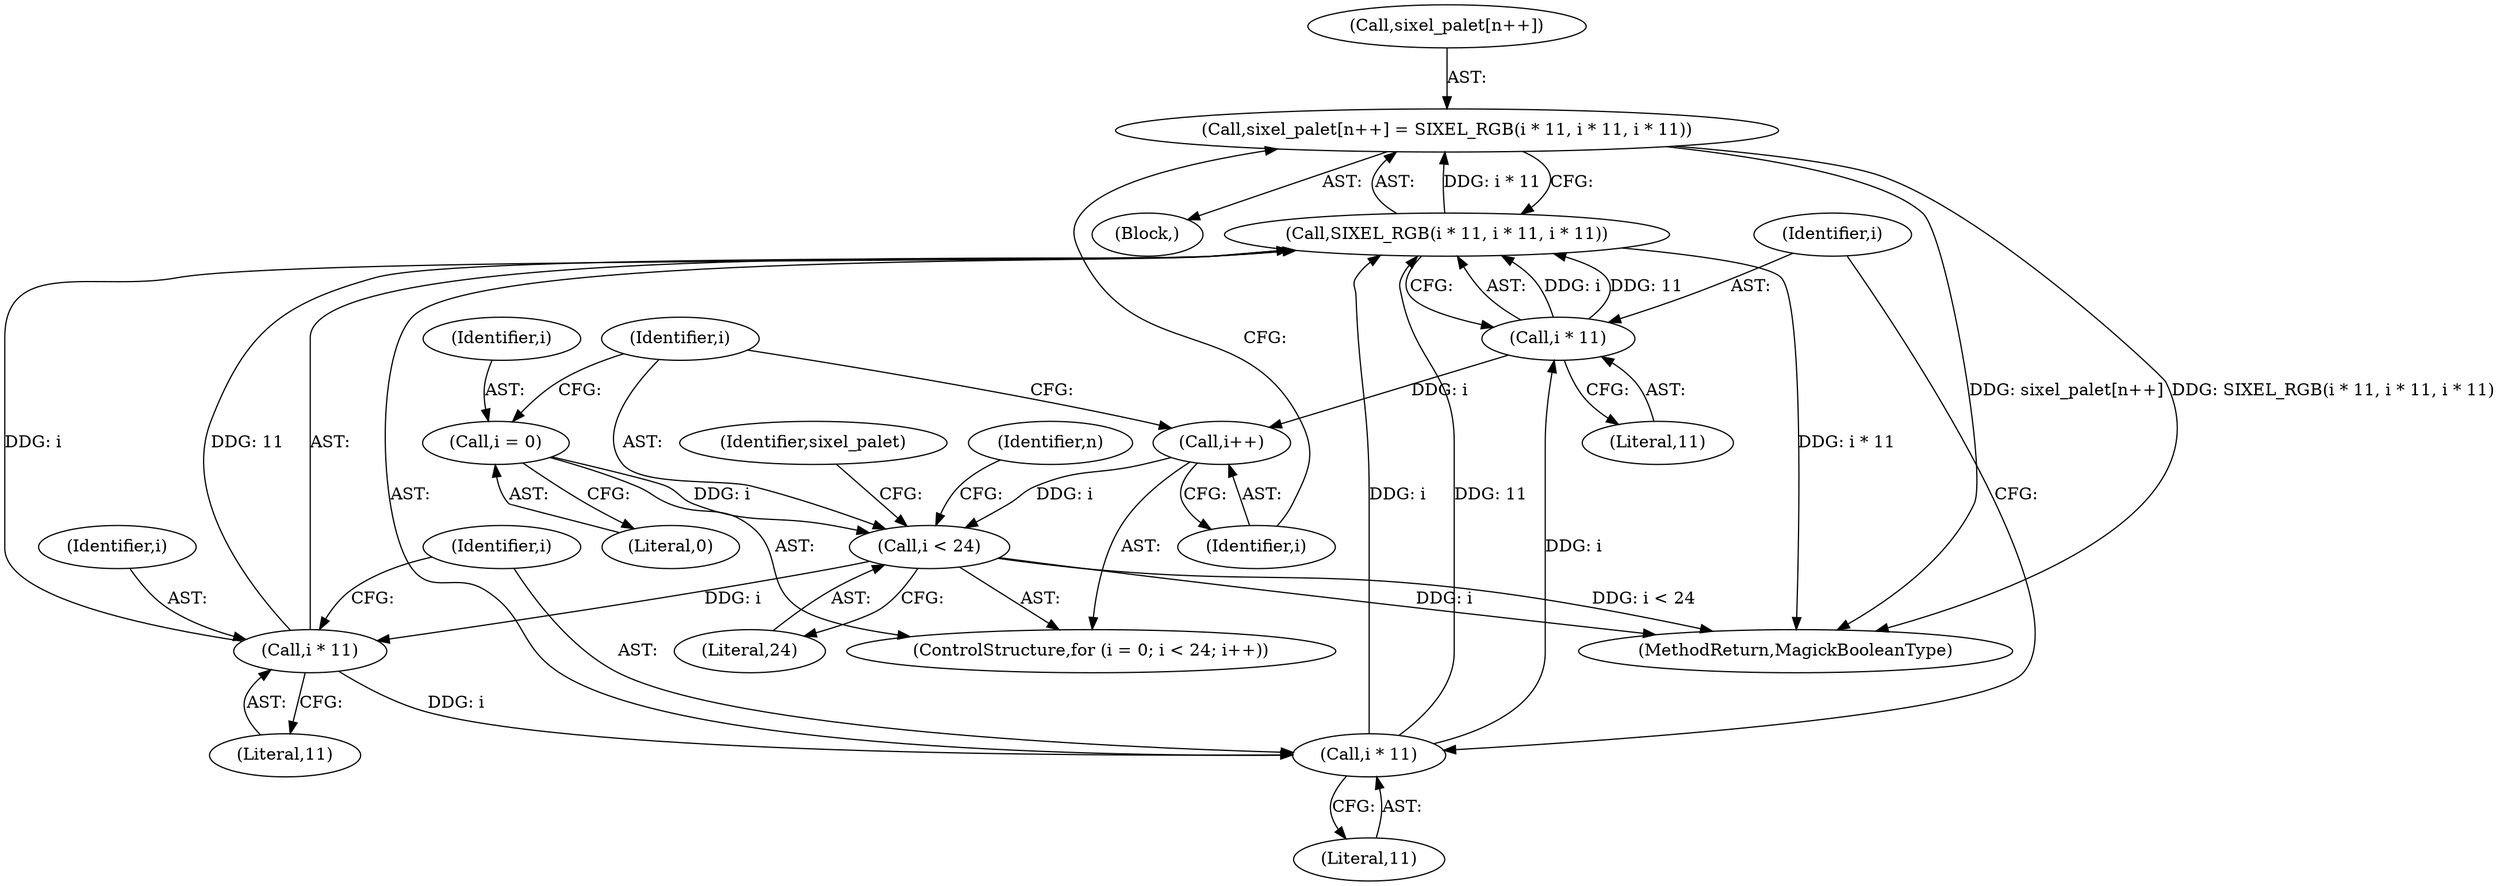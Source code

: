digraph "0_ImageMagick_10b3823a7619ed22d42764733eb052c4159bc8c1_2@array" {
"1000285" [label="(Call,sixel_palet[n++] = SIXEL_RGB(i * 11, i * 11, i * 11))"];
"1000290" [label="(Call,SIXEL_RGB(i * 11, i * 11, i * 11))"];
"1000291" [label="(Call,i * 11)"];
"1000279" [label="(Call,i < 24)"];
"1000276" [label="(Call,i = 0)"];
"1000282" [label="(Call,i++)"];
"1000297" [label="(Call,i * 11)"];
"1000294" [label="(Call,i * 11)"];
"1000283" [label="(Identifier,i)"];
"1000291" [label="(Call,i * 11)"];
"1000295" [label="(Identifier,i)"];
"1000287" [label="(Identifier,sixel_palet)"];
"1000277" [label="(Identifier,i)"];
"1000294" [label="(Call,i * 11)"];
"1000302" [label="(Identifier,n)"];
"1000276" [label="(Call,i = 0)"];
"1000282" [label="(Call,i++)"];
"1000296" [label="(Literal,11)"];
"1000292" [label="(Identifier,i)"];
"1000275" [label="(ControlStructure,for (i = 0; i < 24; i++))"];
"1000284" [label="(Block,)"];
"1001438" [label="(MethodReturn,MagickBooleanType)"];
"1000286" [label="(Call,sixel_palet[n++])"];
"1000297" [label="(Call,i * 11)"];
"1000293" [label="(Literal,11)"];
"1000278" [label="(Literal,0)"];
"1000279" [label="(Call,i < 24)"];
"1000299" [label="(Literal,11)"];
"1000298" [label="(Identifier,i)"];
"1000280" [label="(Identifier,i)"];
"1000281" [label="(Literal,24)"];
"1000290" [label="(Call,SIXEL_RGB(i * 11, i * 11, i * 11))"];
"1000285" [label="(Call,sixel_palet[n++] = SIXEL_RGB(i * 11, i * 11, i * 11))"];
"1000285" -> "1000284"  [label="AST: "];
"1000285" -> "1000290"  [label="CFG: "];
"1000286" -> "1000285"  [label="AST: "];
"1000290" -> "1000285"  [label="AST: "];
"1000283" -> "1000285"  [label="CFG: "];
"1000285" -> "1001438"  [label="DDG: sixel_palet[n++]"];
"1000285" -> "1001438"  [label="DDG: SIXEL_RGB(i * 11, i * 11, i * 11)"];
"1000290" -> "1000285"  [label="DDG: i * 11"];
"1000290" -> "1000297"  [label="CFG: "];
"1000291" -> "1000290"  [label="AST: "];
"1000294" -> "1000290"  [label="AST: "];
"1000297" -> "1000290"  [label="AST: "];
"1000290" -> "1001438"  [label="DDG: i * 11"];
"1000291" -> "1000290"  [label="DDG: i"];
"1000291" -> "1000290"  [label="DDG: 11"];
"1000294" -> "1000290"  [label="DDG: i"];
"1000294" -> "1000290"  [label="DDG: 11"];
"1000297" -> "1000290"  [label="DDG: i"];
"1000297" -> "1000290"  [label="DDG: 11"];
"1000291" -> "1000293"  [label="CFG: "];
"1000292" -> "1000291"  [label="AST: "];
"1000293" -> "1000291"  [label="AST: "];
"1000295" -> "1000291"  [label="CFG: "];
"1000279" -> "1000291"  [label="DDG: i"];
"1000291" -> "1000294"  [label="DDG: i"];
"1000279" -> "1000275"  [label="AST: "];
"1000279" -> "1000281"  [label="CFG: "];
"1000280" -> "1000279"  [label="AST: "];
"1000281" -> "1000279"  [label="AST: "];
"1000287" -> "1000279"  [label="CFG: "];
"1000302" -> "1000279"  [label="CFG: "];
"1000279" -> "1001438"  [label="DDG: i"];
"1000279" -> "1001438"  [label="DDG: i < 24"];
"1000276" -> "1000279"  [label="DDG: i"];
"1000282" -> "1000279"  [label="DDG: i"];
"1000276" -> "1000275"  [label="AST: "];
"1000276" -> "1000278"  [label="CFG: "];
"1000277" -> "1000276"  [label="AST: "];
"1000278" -> "1000276"  [label="AST: "];
"1000280" -> "1000276"  [label="CFG: "];
"1000282" -> "1000275"  [label="AST: "];
"1000282" -> "1000283"  [label="CFG: "];
"1000283" -> "1000282"  [label="AST: "];
"1000280" -> "1000282"  [label="CFG: "];
"1000297" -> "1000282"  [label="DDG: i"];
"1000297" -> "1000299"  [label="CFG: "];
"1000298" -> "1000297"  [label="AST: "];
"1000299" -> "1000297"  [label="AST: "];
"1000294" -> "1000297"  [label="DDG: i"];
"1000294" -> "1000296"  [label="CFG: "];
"1000295" -> "1000294"  [label="AST: "];
"1000296" -> "1000294"  [label="AST: "];
"1000298" -> "1000294"  [label="CFG: "];
}
